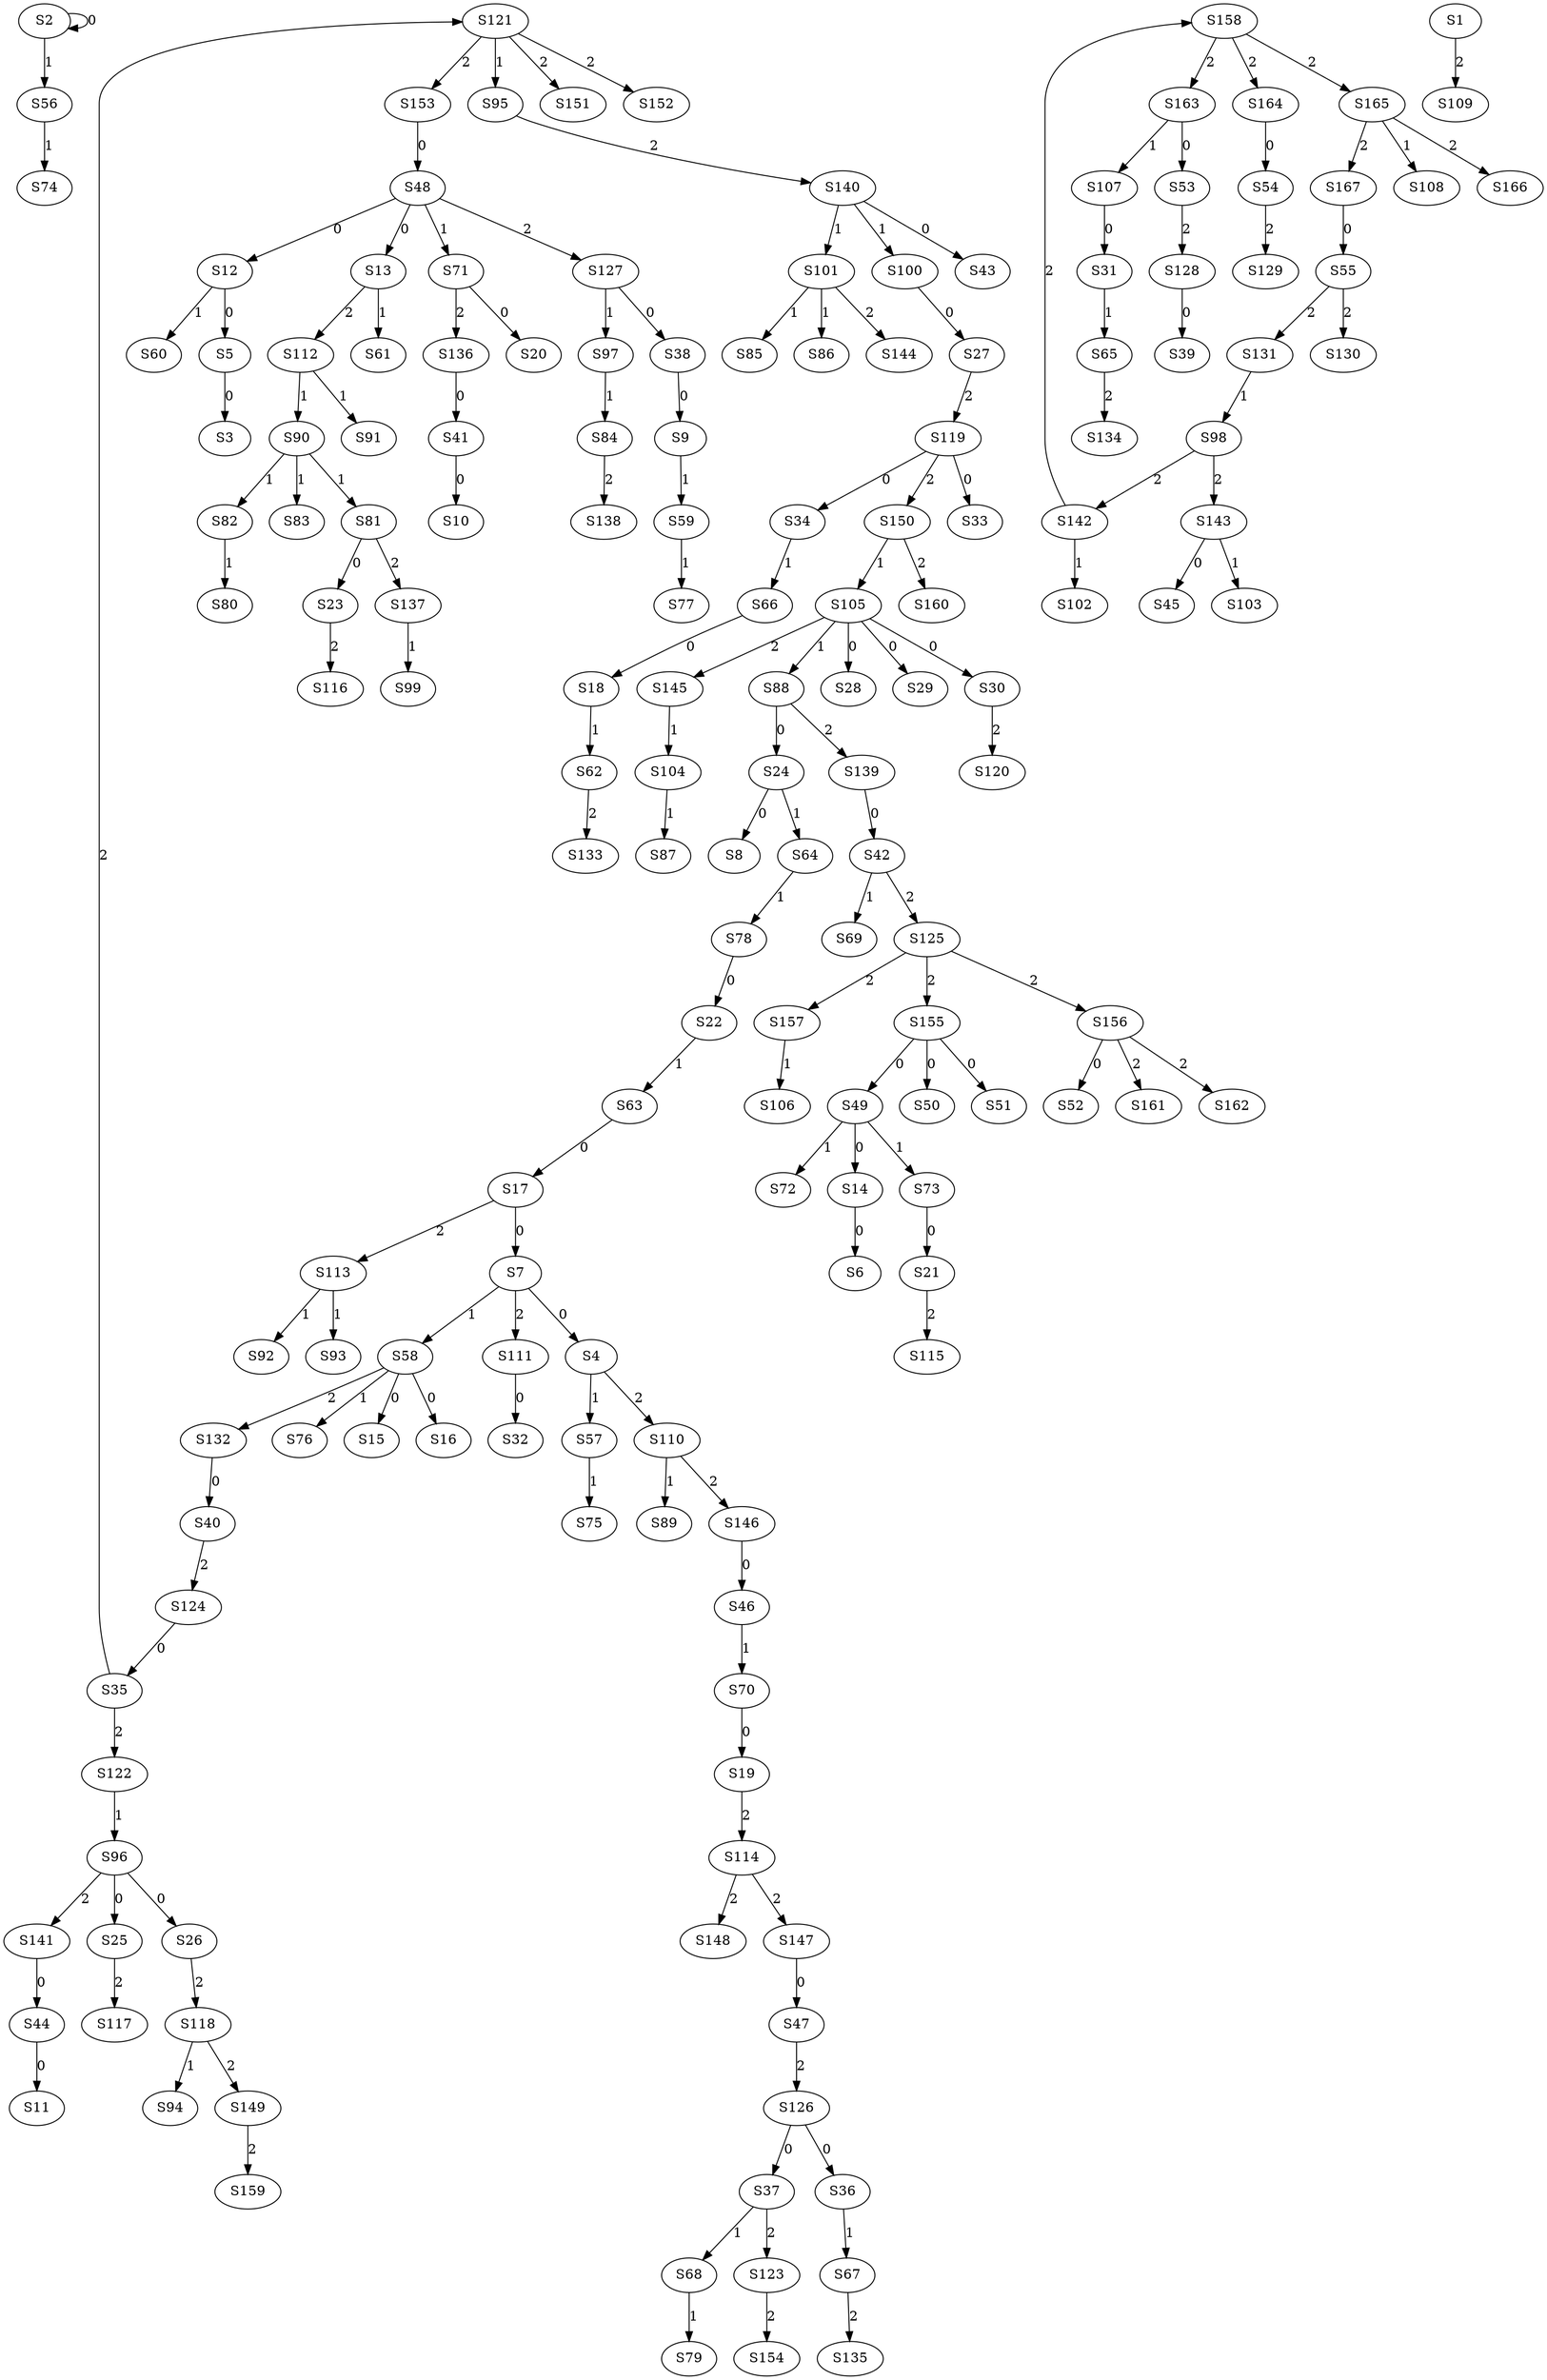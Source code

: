 strict digraph {
	S2 -> S2 [ label = 0 ];
	S5 -> S3 [ label = 0 ];
	S7 -> S4 [ label = 0 ];
	S12 -> S5 [ label = 0 ];
	S14 -> S6 [ label = 0 ];
	S17 -> S7 [ label = 0 ];
	S24 -> S8 [ label = 0 ];
	S38 -> S9 [ label = 0 ];
	S41 -> S10 [ label = 0 ];
	S44 -> S11 [ label = 0 ];
	S48 -> S12 [ label = 0 ];
	S48 -> S13 [ label = 0 ];
	S49 -> S14 [ label = 0 ];
	S58 -> S15 [ label = 0 ];
	S58 -> S16 [ label = 0 ];
	S63 -> S17 [ label = 0 ];
	S66 -> S18 [ label = 0 ];
	S70 -> S19 [ label = 0 ];
	S71 -> S20 [ label = 0 ];
	S73 -> S21 [ label = 0 ];
	S78 -> S22 [ label = 0 ];
	S81 -> S23 [ label = 0 ];
	S88 -> S24 [ label = 0 ];
	S96 -> S25 [ label = 0 ];
	S96 -> S26 [ label = 0 ];
	S100 -> S27 [ label = 0 ];
	S105 -> S28 [ label = 0 ];
	S105 -> S29 [ label = 0 ];
	S105 -> S30 [ label = 0 ];
	S107 -> S31 [ label = 0 ];
	S111 -> S32 [ label = 0 ];
	S119 -> S33 [ label = 0 ];
	S119 -> S34 [ label = 0 ];
	S124 -> S35 [ label = 0 ];
	S126 -> S36 [ label = 0 ];
	S126 -> S37 [ label = 0 ];
	S127 -> S38 [ label = 0 ];
	S128 -> S39 [ label = 0 ];
	S132 -> S40 [ label = 0 ];
	S136 -> S41 [ label = 0 ];
	S139 -> S42 [ label = 0 ];
	S140 -> S43 [ label = 0 ];
	S141 -> S44 [ label = 0 ];
	S143 -> S45 [ label = 0 ];
	S146 -> S46 [ label = 0 ];
	S147 -> S47 [ label = 0 ];
	S153 -> S48 [ label = 0 ];
	S155 -> S49 [ label = 0 ];
	S155 -> S50 [ label = 0 ];
	S155 -> S51 [ label = 0 ];
	S156 -> S52 [ label = 0 ];
	S163 -> S53 [ label = 0 ];
	S164 -> S54 [ label = 0 ];
	S167 -> S55 [ label = 0 ];
	S2 -> S56 [ label = 1 ];
	S4 -> S57 [ label = 1 ];
	S7 -> S58 [ label = 1 ];
	S9 -> S59 [ label = 1 ];
	S12 -> S60 [ label = 1 ];
	S13 -> S61 [ label = 1 ];
	S18 -> S62 [ label = 1 ];
	S22 -> S63 [ label = 1 ];
	S24 -> S64 [ label = 1 ];
	S31 -> S65 [ label = 1 ];
	S34 -> S66 [ label = 1 ];
	S36 -> S67 [ label = 1 ];
	S37 -> S68 [ label = 1 ];
	S42 -> S69 [ label = 1 ];
	S46 -> S70 [ label = 1 ];
	S48 -> S71 [ label = 1 ];
	S49 -> S72 [ label = 1 ];
	S49 -> S73 [ label = 1 ];
	S56 -> S74 [ label = 1 ];
	S57 -> S75 [ label = 1 ];
	S58 -> S76 [ label = 1 ];
	S59 -> S77 [ label = 1 ];
	S64 -> S78 [ label = 1 ];
	S68 -> S79 [ label = 1 ];
	S82 -> S80 [ label = 1 ];
	S90 -> S81 [ label = 1 ];
	S90 -> S82 [ label = 1 ];
	S90 -> S83 [ label = 1 ];
	S97 -> S84 [ label = 1 ];
	S101 -> S85 [ label = 1 ];
	S101 -> S86 [ label = 1 ];
	S104 -> S87 [ label = 1 ];
	S105 -> S88 [ label = 1 ];
	S110 -> S89 [ label = 1 ];
	S112 -> S90 [ label = 1 ];
	S112 -> S91 [ label = 1 ];
	S113 -> S92 [ label = 1 ];
	S113 -> S93 [ label = 1 ];
	S118 -> S94 [ label = 1 ];
	S121 -> S95 [ label = 1 ];
	S122 -> S96 [ label = 1 ];
	S127 -> S97 [ label = 1 ];
	S131 -> S98 [ label = 1 ];
	S137 -> S99 [ label = 1 ];
	S140 -> S100 [ label = 1 ];
	S140 -> S101 [ label = 1 ];
	S142 -> S102 [ label = 1 ];
	S143 -> S103 [ label = 1 ];
	S145 -> S104 [ label = 1 ];
	S150 -> S105 [ label = 1 ];
	S157 -> S106 [ label = 1 ];
	S163 -> S107 [ label = 1 ];
	S165 -> S108 [ label = 1 ];
	S1 -> S109 [ label = 2 ];
	S4 -> S110 [ label = 2 ];
	S7 -> S111 [ label = 2 ];
	S13 -> S112 [ label = 2 ];
	S17 -> S113 [ label = 2 ];
	S19 -> S114 [ label = 2 ];
	S21 -> S115 [ label = 2 ];
	S23 -> S116 [ label = 2 ];
	S25 -> S117 [ label = 2 ];
	S26 -> S118 [ label = 2 ];
	S27 -> S119 [ label = 2 ];
	S30 -> S120 [ label = 2 ];
	S35 -> S121 [ label = 2 ];
	S35 -> S122 [ label = 2 ];
	S37 -> S123 [ label = 2 ];
	S40 -> S124 [ label = 2 ];
	S42 -> S125 [ label = 2 ];
	S47 -> S126 [ label = 2 ];
	S48 -> S127 [ label = 2 ];
	S53 -> S128 [ label = 2 ];
	S54 -> S129 [ label = 2 ];
	S55 -> S130 [ label = 2 ];
	S55 -> S131 [ label = 2 ];
	S58 -> S132 [ label = 2 ];
	S62 -> S133 [ label = 2 ];
	S65 -> S134 [ label = 2 ];
	S67 -> S135 [ label = 2 ];
	S71 -> S136 [ label = 2 ];
	S81 -> S137 [ label = 2 ];
	S84 -> S138 [ label = 2 ];
	S88 -> S139 [ label = 2 ];
	S95 -> S140 [ label = 2 ];
	S96 -> S141 [ label = 2 ];
	S98 -> S142 [ label = 2 ];
	S98 -> S143 [ label = 2 ];
	S101 -> S144 [ label = 2 ];
	S105 -> S145 [ label = 2 ];
	S110 -> S146 [ label = 2 ];
	S114 -> S147 [ label = 2 ];
	S114 -> S148 [ label = 2 ];
	S118 -> S149 [ label = 2 ];
	S119 -> S150 [ label = 2 ];
	S121 -> S151 [ label = 2 ];
	S121 -> S152 [ label = 2 ];
	S121 -> S153 [ label = 2 ];
	S123 -> S154 [ label = 2 ];
	S125 -> S155 [ label = 2 ];
	S125 -> S156 [ label = 2 ];
	S125 -> S157 [ label = 2 ];
	S142 -> S158 [ label = 2 ];
	S149 -> S159 [ label = 2 ];
	S150 -> S160 [ label = 2 ];
	S156 -> S161 [ label = 2 ];
	S156 -> S162 [ label = 2 ];
	S158 -> S163 [ label = 2 ];
	S158 -> S164 [ label = 2 ];
	S158 -> S165 [ label = 2 ];
	S165 -> S166 [ label = 2 ];
	S165 -> S167 [ label = 2 ];
}